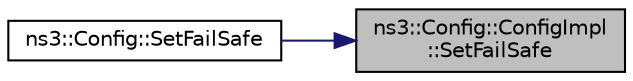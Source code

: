 digraph "ns3::Config::ConfigImpl::SetFailSafe"
{
 // LATEX_PDF_SIZE
  edge [fontname="Helvetica",fontsize="10",labelfontname="Helvetica",labelfontsize="10"];
  node [fontname="Helvetica",fontsize="10",shape=record];
  rankdir="RL";
  Node1 [label="ns3::Config::ConfigImpl\l::SetFailSafe",height=0.2,width=0.4,color="black", fillcolor="grey75", style="filled", fontcolor="black",tooltip="This function will attempt to find attributes which match the input path and will then set their valu..."];
  Node1 -> Node2 [dir="back",color="midnightblue",fontsize="10",style="solid",fontname="Helvetica"];
  Node2 [label="ns3::Config::SetFailSafe",height=0.2,width=0.4,color="black", fillcolor="white", style="filled",URL="$namespacens3_1_1_config.html#a1fbcd0723f8c0576c5a1258eba7b0503",tooltip="This function will attempt to find attributes which match the input path and will then set their valu..."];
}
